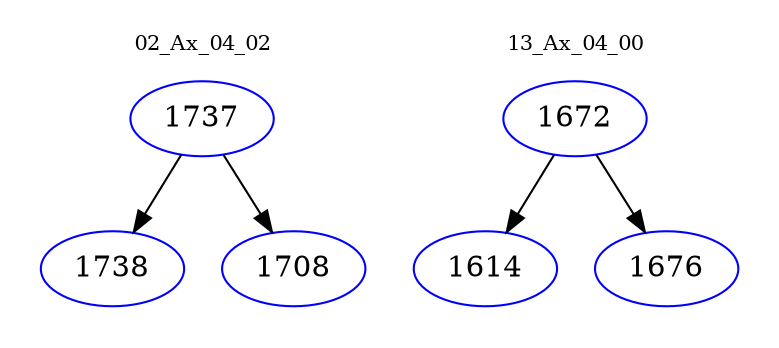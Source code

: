 digraph{
subgraph cluster_0 {
color = white
label = "02_Ax_04_02";
fontsize=10;
T0_1737 [label="1737", color="blue"]
T0_1737 -> T0_1738 [color="black"]
T0_1738 [label="1738", color="blue"]
T0_1737 -> T0_1708 [color="black"]
T0_1708 [label="1708", color="blue"]
}
subgraph cluster_1 {
color = white
label = "13_Ax_04_00";
fontsize=10;
T1_1672 [label="1672", color="blue"]
T1_1672 -> T1_1614 [color="black"]
T1_1614 [label="1614", color="blue"]
T1_1672 -> T1_1676 [color="black"]
T1_1676 [label="1676", color="blue"]
}
}
